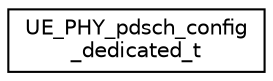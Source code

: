 digraph "Graphical Class Hierarchy"
{
 // LATEX_PDF_SIZE
  edge [fontname="Helvetica",fontsize="10",labelfontname="Helvetica",labelfontsize="10"];
  node [fontname="Helvetica",fontsize="10",shape=record];
  rankdir="LR";
  Node0 [label="UE_PHY_pdsch_config\l_dedicated_t",height=0.2,width=0.4,color="black", fillcolor="white", style="filled",URL="$structUE__PHY__pdsch__config__dedicated__t.html",tooltip=" "];
}
